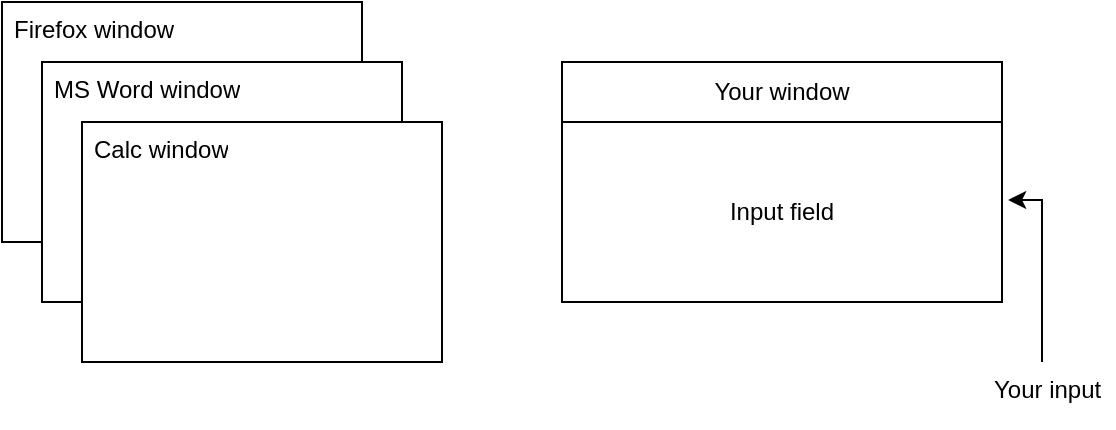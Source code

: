 <mxfile version="24.8.9">
  <diagram name="Страница — 1" id="sNv61vDkOw97QL3lfxI9">
    <mxGraphModel dx="1434" dy="746" grid="1" gridSize="10" guides="1" tooltips="1" connect="1" arrows="1" fold="1" page="1" pageScale="1" pageWidth="827" pageHeight="1169" math="0" shadow="0">
      <root>
        <mxCell id="0" />
        <mxCell id="1" parent="0" />
        <mxCell id="2uphr0wjDu7WBqX3Uwe7-1" value="" style="verticalLabelPosition=bottom;verticalAlign=top;html=1;shape=mxgraph.basic.rect;fillColor2=none;strokeWidth=1;size=20;indent=5;" parent="1" vertex="1">
          <mxGeometry x="60" y="320" width="180" height="120" as="geometry" />
        </mxCell>
        <mxCell id="2uphr0wjDu7WBqX3Uwe7-7" value="Firefox window" style="text;strokeColor=none;fillColor=none;spacingLeft=4;spacingRight=4;overflow=hidden;rotatable=0;points=[[0,0.5],[1,0.5]];portConstraint=eastwest;fontSize=12;whiteSpace=wrap;html=1;" parent="1" vertex="1">
          <mxGeometry x="60" y="320" width="100" height="20" as="geometry" />
        </mxCell>
        <mxCell id="2uphr0wjDu7WBqX3Uwe7-11" value="" style="verticalLabelPosition=bottom;verticalAlign=top;html=1;shape=mxgraph.basic.rect;fillColor2=none;strokeWidth=1;size=20;indent=5;" parent="1" vertex="1">
          <mxGeometry x="80" y="350" width="180" height="120" as="geometry" />
        </mxCell>
        <mxCell id="2uphr0wjDu7WBqX3Uwe7-10" value="" style="verticalLabelPosition=bottom;verticalAlign=top;html=1;shape=mxgraph.basic.rect;fillColor2=none;strokeWidth=1;size=20;indent=5;" parent="1" vertex="1">
          <mxGeometry x="100" y="380" width="180" height="120" as="geometry" />
        </mxCell>
        <mxCell id="2uphr0wjDu7WBqX3Uwe7-8" value="MS Word window" style="text;strokeColor=none;fillColor=none;spacingLeft=4;spacingRight=4;overflow=hidden;rotatable=0;points=[[0,0.5],[1,0.5]];portConstraint=eastwest;fontSize=12;whiteSpace=wrap;html=1;" parent="1" vertex="1">
          <mxGeometry x="80" y="350" width="110" height="20" as="geometry" />
        </mxCell>
        <mxCell id="2uphr0wjDu7WBqX3Uwe7-9" value="Calc window" style="text;strokeColor=none;fillColor=none;spacingLeft=4;spacingRight=4;overflow=hidden;rotatable=0;points=[[0,0.5],[1,0.5]];portConstraint=eastwest;fontSize=12;whiteSpace=wrap;html=1;" parent="1" vertex="1">
          <mxGeometry x="100" y="380" width="100" height="20" as="geometry" />
        </mxCell>
        <mxCell id="2uphr0wjDu7WBqX3Uwe7-17" value="" style="edgeStyle=orthogonalEdgeStyle;rounded=0;orthogonalLoop=1;jettySize=auto;html=1;entryX=1.014;entryY=0.3;entryDx=0;entryDy=0;entryPerimeter=0;" parent="1" source="2uphr0wjDu7WBqX3Uwe7-16" target="2uphr0wjDu7WBqX3Uwe7-21" edge="1">
          <mxGeometry relative="1" as="geometry">
            <mxPoint x="430" y="570" as="sourcePoint" />
            <mxPoint x="440" y="470" as="targetPoint" />
            <Array as="points">
              <mxPoint x="580" y="419" />
            </Array>
          </mxGeometry>
        </mxCell>
        <mxCell id="2uphr0wjDu7WBqX3Uwe7-16" value="Your input" style="text;strokeColor=none;fillColor=none;spacingLeft=4;spacingRight=4;overflow=hidden;rotatable=0;points=[[0,0.5],[1,0.5]];portConstraint=eastwest;fontSize=12;whiteSpace=wrap;html=1;" parent="1" vertex="1">
          <mxGeometry x="550" y="500" width="66" height="30" as="geometry" />
        </mxCell>
        <mxCell id="2uphr0wjDu7WBqX3Uwe7-19" value="Your window" style="swimlane;fontStyle=0;childLayout=stackLayout;horizontal=1;startSize=30;horizontalStack=0;resizeParent=1;resizeParentMax=0;resizeLast=0;collapsible=1;marginBottom=0;whiteSpace=wrap;html=1;" parent="1" vertex="1">
          <mxGeometry x="340" y="350" width="220" height="120" as="geometry" />
        </mxCell>
        <mxCell id="2uphr0wjDu7WBqX3Uwe7-20" value="&amp;nbsp;" style="text;strokeColor=none;fillColor=none;align=left;verticalAlign=middle;spacingLeft=4;spacingRight=4;overflow=hidden;points=[[0,0.5],[1,0.5]];portConstraint=eastwest;rotatable=0;whiteSpace=wrap;html=1;" parent="2uphr0wjDu7WBqX3Uwe7-19" vertex="1">
          <mxGeometry y="30" width="220" height="30" as="geometry" />
        </mxCell>
        <mxCell id="2uphr0wjDu7WBqX3Uwe7-21" value="Input field" style="text;strokeColor=none;fillColor=none;align=center;verticalAlign=middle;spacingLeft=4;spacingRight=4;overflow=hidden;points=[[0,0.5],[1,0.5]];portConstraint=eastwest;rotatable=0;whiteSpace=wrap;html=1;" parent="2uphr0wjDu7WBqX3Uwe7-19" vertex="1">
          <mxGeometry y="60" width="220" height="30" as="geometry" />
        </mxCell>
        <mxCell id="2uphr0wjDu7WBqX3Uwe7-22" value="&amp;nbsp;" style="text;strokeColor=none;fillColor=none;align=left;verticalAlign=middle;spacingLeft=4;spacingRight=4;overflow=hidden;points=[[0,0.5],[1,0.5]];portConstraint=eastwest;rotatable=0;whiteSpace=wrap;html=1;" parent="2uphr0wjDu7WBqX3Uwe7-19" vertex="1">
          <mxGeometry y="90" width="220" height="30" as="geometry" />
        </mxCell>
      </root>
    </mxGraphModel>
  </diagram>
</mxfile>
